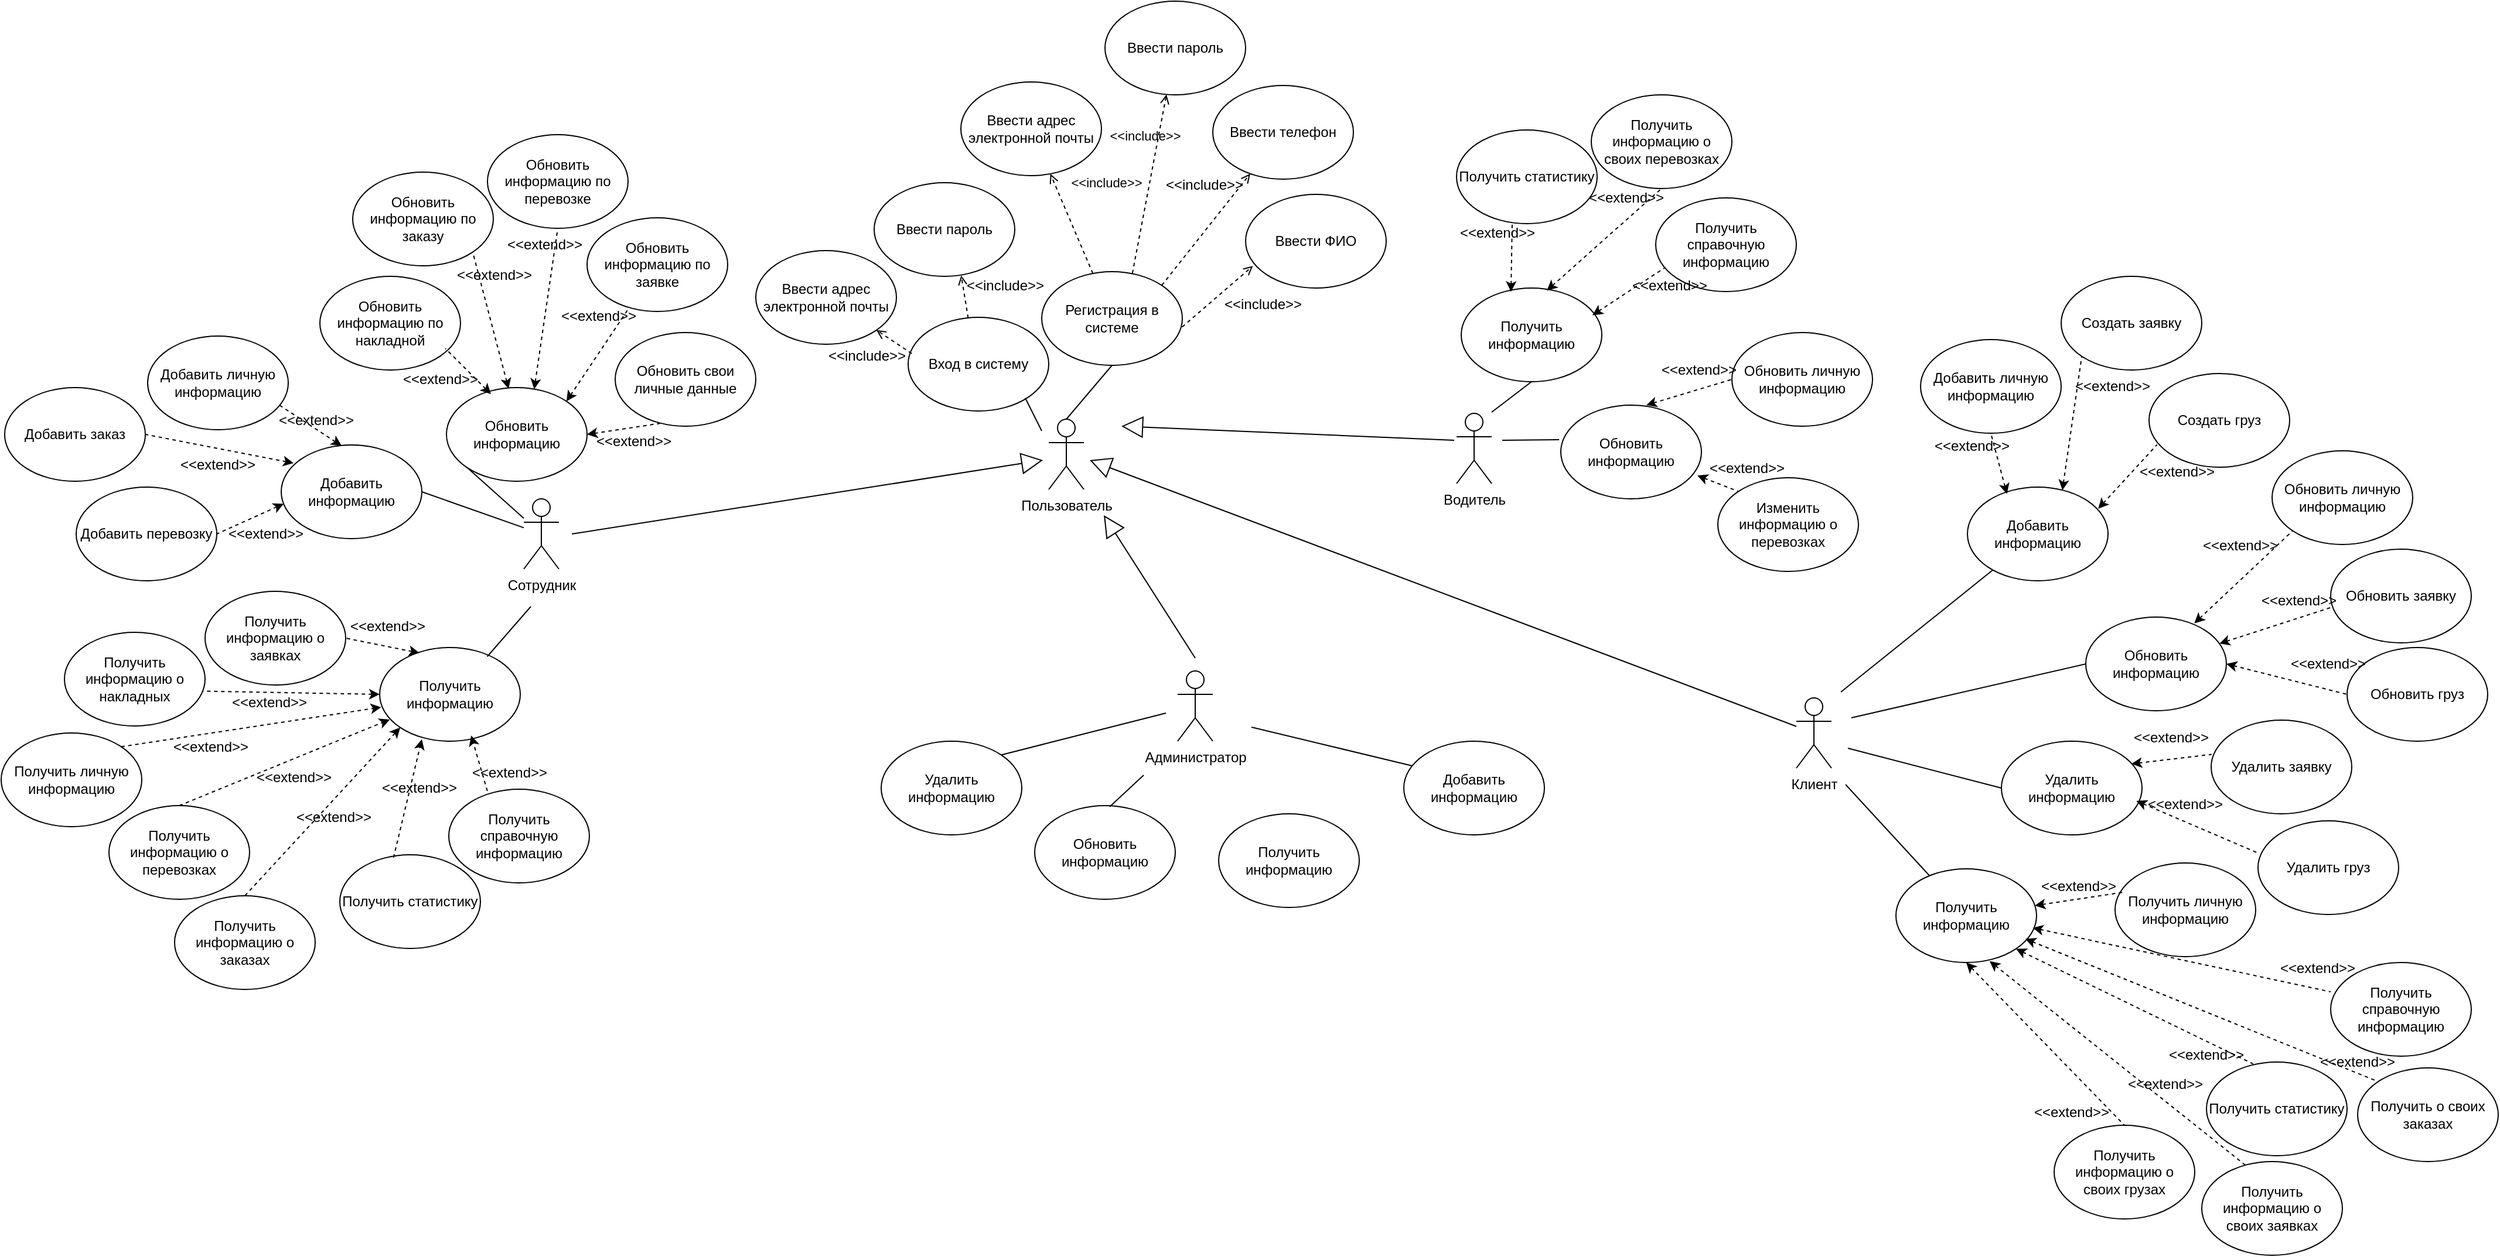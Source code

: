 <mxfile version="27.0.5">
  <diagram name="Страница — 1" id="2VasHox1lgphQIR1O_UY">
    <mxGraphModel dx="2562" dy="1240" grid="0" gridSize="10" guides="1" tooltips="1" connect="1" arrows="1" fold="1" page="1" pageScale="1" pageWidth="3300" pageHeight="4681" math="0" shadow="0">
      <root>
        <mxCell id="0" />
        <mxCell id="1" parent="0" />
        <mxCell id="fnvzzZn7yNRyyIZnE1CO-1" style="rounded=0;orthogonalLoop=1;jettySize=auto;html=1;entryX=0;entryY=1;entryDx=0;entryDy=0;endArrow=none;startFill=0;" parent="1" source="fnvzzZn7yNRyyIZnE1CO-2" target="fnvzzZn7yNRyyIZnE1CO-69" edge="1">
          <mxGeometry relative="1" as="geometry" />
        </mxCell>
        <mxCell id="fnvzzZn7yNRyyIZnE1CO-2" value="Сотрудник" style="shape=umlActor;verticalLabelPosition=bottom;verticalAlign=top;html=1;outlineConnect=0;" parent="1" vertex="1">
          <mxGeometry x="627" y="773" width="30" height="60" as="geometry" />
        </mxCell>
        <mxCell id="fnvzzZn7yNRyyIZnE1CO-3" style="rounded=0;orthogonalLoop=1;jettySize=auto;html=1;endArrow=none;startFill=0;entryX=0;entryY=0.5;entryDx=0;entryDy=0;" parent="1" target="fnvzzZn7yNRyyIZnE1CO-12" edge="1">
          <mxGeometry relative="1" as="geometry">
            <mxPoint x="1875" y="848" as="targetPoint" />
            <mxPoint x="1760" y="960" as="sourcePoint" />
          </mxGeometry>
        </mxCell>
        <mxCell id="fnvzzZn7yNRyyIZnE1CO-4" style="rounded=0;orthogonalLoop=1;jettySize=auto;html=1;endArrow=none;startFill=0;" parent="1" target="fnvzzZn7yNRyyIZnE1CO-15" edge="1">
          <mxGeometry relative="1" as="geometry">
            <mxPoint x="1755" y="1017" as="sourcePoint" />
          </mxGeometry>
        </mxCell>
        <mxCell id="fnvzzZn7yNRyyIZnE1CO-5" style="rounded=0;orthogonalLoop=1;jettySize=auto;html=1;endArrow=none;startFill=0;" parent="1" target="fnvzzZn7yNRyyIZnE1CO-14" edge="1">
          <mxGeometry relative="1" as="geometry">
            <mxPoint x="1751" y="938" as="sourcePoint" />
          </mxGeometry>
        </mxCell>
        <mxCell id="fnvzzZn7yNRyyIZnE1CO-6" style="rounded=0;orthogonalLoop=1;jettySize=auto;html=1;endArrow=none;startFill=0;entryX=0;entryY=0.5;entryDx=0;entryDy=0;" parent="1" target="KfLbYunjPPYKV1MRl50z-34" edge="1">
          <mxGeometry relative="1" as="geometry">
            <mxPoint x="1757" y="986.04" as="sourcePoint" />
            <mxPoint x="1872" y="1009" as="targetPoint" />
          </mxGeometry>
        </mxCell>
        <mxCell id="fnvzzZn7yNRyyIZnE1CO-7" value="Клиент" style="shape=umlActor;verticalLabelPosition=bottom;verticalAlign=top;html=1;outlineConnect=0;allowArrows=1;" parent="1" vertex="1">
          <mxGeometry x="1713" y="943" width="30" height="60" as="geometry" />
        </mxCell>
        <mxCell id="fnvzzZn7yNRyyIZnE1CO-8" style="rounded=0;orthogonalLoop=1;jettySize=auto;html=1;exitX=0.5;exitY=0;exitDx=0;exitDy=0;exitPerimeter=0;entryX=0.5;entryY=1;entryDx=0;entryDy=0;endArrow=none;startFill=0;" parent="1" source="fnvzzZn7yNRyyIZnE1CO-9" target="fnvzzZn7yNRyyIZnE1CO-24" edge="1">
          <mxGeometry relative="1" as="geometry" />
        </mxCell>
        <mxCell id="fnvzzZn7yNRyyIZnE1CO-9" value="Пользователь" style="shape=umlActor;verticalLabelPosition=bottom;verticalAlign=top;html=1;outlineConnect=0;" parent="1" vertex="1">
          <mxGeometry x="1075" y="705" width="30" height="60" as="geometry" />
        </mxCell>
        <mxCell id="fnvzzZn7yNRyyIZnE1CO-10" value="" style="endArrow=block;endSize=16;endFill=0;html=1;rounded=0;" parent="1" edge="1">
          <mxGeometry width="160" relative="1" as="geometry">
            <mxPoint x="668" y="803" as="sourcePoint" />
            <mxPoint x="1070" y="740" as="targetPoint" />
          </mxGeometry>
        </mxCell>
        <mxCell id="fnvzzZn7yNRyyIZnE1CO-11" value="" style="endArrow=block;endSize=16;endFill=0;html=1;rounded=0;" parent="1" source="fnvzzZn7yNRyyIZnE1CO-7" edge="1">
          <mxGeometry width="160" relative="1" as="geometry">
            <mxPoint x="1180" y="840" as="sourcePoint" />
            <mxPoint x="1110" y="740" as="targetPoint" />
          </mxGeometry>
        </mxCell>
        <mxCell id="fnvzzZn7yNRyyIZnE1CO-12" value="Обновить информацию" style="ellipse;whiteSpace=wrap;html=1;" parent="1" vertex="1">
          <mxGeometry x="1960" y="874" width="120" height="80" as="geometry" />
        </mxCell>
        <mxCell id="fnvzzZn7yNRyyIZnE1CO-14" value="Добавить информацию" style="ellipse;whiteSpace=wrap;html=1;" parent="1" vertex="1">
          <mxGeometry x="1859" y="763" width="120" height="80" as="geometry" />
        </mxCell>
        <mxCell id="fnvzzZn7yNRyyIZnE1CO-15" value="Получить информацию" style="ellipse;whiteSpace=wrap;html=1;" parent="1" vertex="1">
          <mxGeometry x="1798" y="1089" width="120" height="80" as="geometry" />
        </mxCell>
        <mxCell id="fnvzzZn7yNRyyIZnE1CO-24" value="Регистрация в системе" style="ellipse;whiteSpace=wrap;html=1;" parent="1" vertex="1">
          <mxGeometry x="1069" y="579" width="120" height="80" as="geometry" />
        </mxCell>
        <mxCell id="fnvzzZn7yNRyyIZnE1CO-25" value="Ввести пароль" style="ellipse;whiteSpace=wrap;html=1;" parent="1" vertex="1">
          <mxGeometry x="1123" y="348" width="120" height="80" as="geometry" />
        </mxCell>
        <mxCell id="fnvzzZn7yNRyyIZnE1CO-26" value="Ввести адрес электронной почты" style="ellipse;whiteSpace=wrap;html=1;" parent="1" vertex="1">
          <mxGeometry x="1000" y="417" width="120" height="80" as="geometry" />
        </mxCell>
        <mxCell id="fnvzzZn7yNRyyIZnE1CO-27" value="&amp;lt;&amp;lt;include&amp;gt;&amp;gt;" style="html=1;verticalAlign=bottom;labelBackgroundColor=none;endArrow=open;endFill=0;dashed=1;rounded=0;exitX=0.645;exitY=0.017;exitDx=0;exitDy=0;exitPerimeter=0;" parent="1" source="fnvzzZn7yNRyyIZnE1CO-24" target="fnvzzZn7yNRyyIZnE1CO-25" edge="1">
          <mxGeometry x="0.398" y="10" width="160" relative="1" as="geometry">
            <mxPoint x="880" y="545" as="sourcePoint" />
            <mxPoint x="1040" y="545" as="targetPoint" />
            <mxPoint as="offset" />
          </mxGeometry>
        </mxCell>
        <mxCell id="fnvzzZn7yNRyyIZnE1CO-28" value="&amp;lt;&amp;lt;include&amp;gt;&amp;gt;" style="html=1;verticalAlign=bottom;labelBackgroundColor=none;endArrow=open;endFill=0;dashed=1;rounded=0;" parent="1" source="fnvzzZn7yNRyyIZnE1CO-24" target="fnvzzZn7yNRyyIZnE1CO-26" edge="1">
          <mxGeometry x="0.284" y="-38" width="160" relative="1" as="geometry">
            <mxPoint x="971" y="375" as="sourcePoint" />
            <mxPoint x="1060" y="425" as="targetPoint" />
            <mxPoint y="1" as="offset" />
          </mxGeometry>
        </mxCell>
        <mxCell id="fnvzzZn7yNRyyIZnE1CO-41" value="Добавить информацию" style="ellipse;whiteSpace=wrap;html=1;" parent="1" vertex="1">
          <mxGeometry x="420" y="727" width="120" height="80" as="geometry" />
        </mxCell>
        <mxCell id="fnvzzZn7yNRyyIZnE1CO-42" value="Получить информацию" style="ellipse;whiteSpace=wrap;html=1;" parent="1" vertex="1">
          <mxGeometry x="504" y="900" width="120" height="80" as="geometry" />
        </mxCell>
        <mxCell id="fnvzzZn7yNRyyIZnE1CO-49" style="rounded=0;orthogonalLoop=1;jettySize=auto;html=1;entryX=0.765;entryY=0.097;entryDx=0;entryDy=0;entryPerimeter=0;endArrow=none;startFill=0;" parent="1" target="fnvzzZn7yNRyyIZnE1CO-42" edge="1">
          <mxGeometry relative="1" as="geometry">
            <mxPoint x="633" y="865" as="sourcePoint" />
          </mxGeometry>
        </mxCell>
        <mxCell id="fnvzzZn7yNRyyIZnE1CO-68" style="rounded=0;orthogonalLoop=1;jettySize=auto;html=1;endArrow=none;startFill=0;entryX=1;entryY=0.5;entryDx=0;entryDy=0;" parent="1" source="fnvzzZn7yNRyyIZnE1CO-2" target="fnvzzZn7yNRyyIZnE1CO-41" edge="1">
          <mxGeometry relative="1" as="geometry">
            <mxPoint x="531" y="776" as="targetPoint" />
          </mxGeometry>
        </mxCell>
        <mxCell id="fnvzzZn7yNRyyIZnE1CO-69" value="Обновить информацию" style="ellipse;whiteSpace=wrap;html=1;" parent="1" vertex="1">
          <mxGeometry x="561" y="678" width="120" height="80" as="geometry" />
        </mxCell>
        <mxCell id="Y0_mQn6ZPeqY75y_IQ0Q-1" value="Ввести телефон" style="ellipse;whiteSpace=wrap;html=1;" parent="1" vertex="1">
          <mxGeometry x="1215" y="420" width="120" height="80" as="geometry" />
        </mxCell>
        <mxCell id="Y0_mQn6ZPeqY75y_IQ0Q-2" value="Ввести ФИО" style="ellipse;whiteSpace=wrap;html=1;" parent="1" vertex="1">
          <mxGeometry x="1243" y="513" width="120" height="80" as="geometry" />
        </mxCell>
        <mxCell id="Y0_mQn6ZPeqY75y_IQ0Q-3" value="" style="html=1;verticalAlign=bottom;labelBackgroundColor=none;endArrow=open;endFill=0;dashed=1;rounded=0;exitX=1;exitY=0;exitDx=0;exitDy=0;" parent="1" source="fnvzzZn7yNRyyIZnE1CO-24" target="Y0_mQn6ZPeqY75y_IQ0Q-1" edge="1">
          <mxGeometry x="0.352" y="18" width="160" relative="1" as="geometry">
            <mxPoint x="1137" y="561" as="sourcePoint" />
            <mxPoint x="1184" y="496" as="targetPoint" />
            <mxPoint x="1" as="offset" />
          </mxGeometry>
        </mxCell>
        <mxCell id="Y0_mQn6ZPeqY75y_IQ0Q-6" value="&amp;lt;&amp;lt;include&amp;gt;&amp;gt;" style="text;html=1;align=center;verticalAlign=middle;whiteSpace=wrap;rounded=0;" parent="1" vertex="1">
          <mxGeometry x="1233" y="599" width="50" height="16" as="geometry" />
        </mxCell>
        <mxCell id="Y0_mQn6ZPeqY75y_IQ0Q-7" value="" style="html=1;verticalAlign=bottom;labelBackgroundColor=none;endArrow=open;endFill=0;dashed=1;rounded=0;exitX=0.999;exitY=0.59;exitDx=0;exitDy=0;entryX=0.052;entryY=0.764;entryDx=0;entryDy=0;exitPerimeter=0;entryPerimeter=0;" parent="1" source="fnvzzZn7yNRyyIZnE1CO-24" target="Y0_mQn6ZPeqY75y_IQ0Q-2" edge="1">
          <mxGeometry x="0.352" y="18" width="160" relative="1" as="geometry">
            <mxPoint x="1170" y="599" as="sourcePoint" />
            <mxPoint x="1271" y="560" as="targetPoint" />
            <mxPoint x="1" as="offset" />
          </mxGeometry>
        </mxCell>
        <mxCell id="Y0_mQn6ZPeqY75y_IQ0Q-8" value="&amp;lt;&amp;lt;include&amp;gt;&amp;gt;" style="text;html=1;align=center;verticalAlign=middle;whiteSpace=wrap;rounded=0;" parent="1" vertex="1">
          <mxGeometry x="1183" y="497" width="50" height="16" as="geometry" />
        </mxCell>
        <mxCell id="Y0_mQn6ZPeqY75y_IQ0Q-9" value="Вход в систему" style="ellipse;whiteSpace=wrap;html=1;" parent="1" vertex="1">
          <mxGeometry x="955" y="618" width="120" height="80" as="geometry" />
        </mxCell>
        <mxCell id="Y0_mQn6ZPeqY75y_IQ0Q-11" value="Ввести адрес электронной почты" style="ellipse;whiteSpace=wrap;html=1;" parent="1" vertex="1">
          <mxGeometry x="825" y="561" width="120" height="80" as="geometry" />
        </mxCell>
        <mxCell id="Y0_mQn6ZPeqY75y_IQ0Q-12" value="Ввести пароль" style="ellipse;whiteSpace=wrap;html=1;" parent="1" vertex="1">
          <mxGeometry x="926" y="503" width="120" height="80" as="geometry" />
        </mxCell>
        <mxCell id="Y0_mQn6ZPeqY75y_IQ0Q-15" value="" style="html=1;verticalAlign=bottom;labelBackgroundColor=none;endArrow=open;endFill=0;dashed=1;rounded=0;exitX=0.427;exitY=0.007;exitDx=0;exitDy=0;entryX=0.619;entryY=0.991;entryDx=0;entryDy=0;exitPerimeter=0;entryPerimeter=0;" parent="1" target="Y0_mQn6ZPeqY75y_IQ0Q-12" edge="1" source="Y0_mQn6ZPeqY75y_IQ0Q-9">
          <mxGeometry x="0.352" y="18" width="160" relative="1" as="geometry">
            <mxPoint x="1134" y="891" as="sourcePoint" />
            <mxPoint x="1005" y="594" as="targetPoint" />
            <mxPoint x="1" as="offset" />
          </mxGeometry>
        </mxCell>
        <mxCell id="Y0_mQn6ZPeqY75y_IQ0Q-16" value="" style="html=1;verticalAlign=bottom;labelBackgroundColor=none;endArrow=open;endFill=0;dashed=1;rounded=0;exitX=0.026;exitY=0.387;exitDx=0;exitDy=0;exitPerimeter=0;" parent="1" target="Y0_mQn6ZPeqY75y_IQ0Q-11" edge="1" source="Y0_mQn6ZPeqY75y_IQ0Q-9">
          <mxGeometry x="0.352" y="18" width="160" relative="1" as="geometry">
            <mxPoint x="1045" y="891" as="sourcePoint" />
            <mxPoint x="1092" y="930" as="targetPoint" />
            <mxPoint x="1" as="offset" />
          </mxGeometry>
        </mxCell>
        <mxCell id="Y0_mQn6ZPeqY75y_IQ0Q-17" value="&amp;lt;&amp;lt;include&amp;gt;&amp;gt;" style="text;html=1;align=center;verticalAlign=middle;whiteSpace=wrap;rounded=0;" parent="1" vertex="1">
          <mxGeometry x="895" y="643" width="50" height="16" as="geometry" />
        </mxCell>
        <mxCell id="KfLbYunjPPYKV1MRl50z-4" value="Водитель" style="shape=umlActor;verticalLabelPosition=bottom;verticalAlign=top;html=1;outlineConnect=0;allowArrows=1;" vertex="1" parent="1">
          <mxGeometry x="1423" y="700" width="30" height="60" as="geometry" />
        </mxCell>
        <mxCell id="KfLbYunjPPYKV1MRl50z-5" value="" style="endArrow=block;endSize=16;endFill=0;html=1;rounded=0;" edge="1" parent="1">
          <mxGeometry width="160" relative="1" as="geometry">
            <mxPoint x="1421" y="723" as="sourcePoint" />
            <mxPoint x="1137" y="711" as="targetPoint" />
          </mxGeometry>
        </mxCell>
        <mxCell id="KfLbYunjPPYKV1MRl50z-8" value="Администратор" style="shape=umlActor;verticalLabelPosition=bottom;verticalAlign=top;html=1;outlineConnect=0;" vertex="1" parent="1">
          <mxGeometry x="1185" y="920" width="30" height="60" as="geometry" />
        </mxCell>
        <mxCell id="KfLbYunjPPYKV1MRl50z-12" value="" style="endArrow=none;html=1;rounded=0;startFill=0;" edge="1" parent="1">
          <mxGeometry width="50" height="50" relative="1" as="geometry">
            <mxPoint x="1055" y="687" as="sourcePoint" />
            <mxPoint x="1069" y="715" as="targetPoint" />
          </mxGeometry>
        </mxCell>
        <mxCell id="KfLbYunjPPYKV1MRl50z-19" value="Обновить информацию" style="ellipse;whiteSpace=wrap;html=1;" vertex="1" parent="1">
          <mxGeometry x="1063" y="1035" width="120" height="80" as="geometry" />
        </mxCell>
        <mxCell id="KfLbYunjPPYKV1MRl50z-20" value="Добавить информацию" style="ellipse;whiteSpace=wrap;html=1;" vertex="1" parent="1">
          <mxGeometry x="1378" y="980" width="120" height="80" as="geometry" />
        </mxCell>
        <mxCell id="KfLbYunjPPYKV1MRl50z-21" value="Удалить информацию" style="ellipse;whiteSpace=wrap;html=1;" vertex="1" parent="1">
          <mxGeometry x="932" y="980" width="120" height="80" as="geometry" />
        </mxCell>
        <mxCell id="KfLbYunjPPYKV1MRl50z-22" value="Получить информацию" style="ellipse;whiteSpace=wrap;html=1;" vertex="1" parent="1">
          <mxGeometry x="1220" y="1042" width="120" height="80" as="geometry" />
        </mxCell>
        <mxCell id="KfLbYunjPPYKV1MRl50z-23" value="Получить информацию" style="ellipse;whiteSpace=wrap;html=1;" vertex="1" parent="1">
          <mxGeometry x="1427" y="593" width="120" height="80" as="geometry" />
        </mxCell>
        <mxCell id="KfLbYunjPPYKV1MRl50z-24" value="Обновить информацию" style="ellipse;whiteSpace=wrap;html=1;" vertex="1" parent="1">
          <mxGeometry x="1512" y="693" width="120" height="80" as="geometry" />
        </mxCell>
        <mxCell id="KfLbYunjPPYKV1MRl50z-28" value="&amp;lt;&amp;lt;include&amp;gt;&amp;gt;" style="text;html=1;align=center;verticalAlign=middle;whiteSpace=wrap;rounded=0;" vertex="1" parent="1">
          <mxGeometry x="1013" y="583" width="50" height="16" as="geometry" />
        </mxCell>
        <mxCell id="KfLbYunjPPYKV1MRl50z-29" value="" style="endArrow=none;html=1;rounded=0;exitX=1;exitY=0;exitDx=0;exitDy=0;startFill=0;" edge="1" parent="1" source="KfLbYunjPPYKV1MRl50z-21">
          <mxGeometry width="50" height="50" relative="1" as="geometry">
            <mxPoint x="1035" y="965" as="sourcePoint" />
            <mxPoint x="1175" y="956" as="targetPoint" />
          </mxGeometry>
        </mxCell>
        <mxCell id="KfLbYunjPPYKV1MRl50z-30" value="" style="endArrow=none;html=1;rounded=0;startFill=0;" edge="1" parent="1">
          <mxGeometry width="50" height="50" relative="1" as="geometry">
            <mxPoint x="1385" y="1001" as="sourcePoint" />
            <mxPoint x="1248" y="968" as="targetPoint" />
          </mxGeometry>
        </mxCell>
        <mxCell id="KfLbYunjPPYKV1MRl50z-31" value="" style="endArrow=none;html=1;rounded=0;startFill=0;" edge="1" parent="1">
          <mxGeometry width="50" height="50" relative="1" as="geometry">
            <mxPoint x="1127" y="1036" as="sourcePoint" />
            <mxPoint x="1156" y="1009" as="targetPoint" />
          </mxGeometry>
        </mxCell>
        <mxCell id="KfLbYunjPPYKV1MRl50z-32" value="Обновить свои личные данные" style="ellipse;whiteSpace=wrap;html=1;" vertex="1" parent="1">
          <mxGeometry x="705" y="631" width="120" height="80" as="geometry" />
        </mxCell>
        <mxCell id="KfLbYunjPPYKV1MRl50z-33" value="" style="endArrow=none;html=1;rounded=0;entryX=0.318;entryY=0.97;entryDx=0;entryDy=0;entryPerimeter=0;exitX=1;exitY=0.5;exitDx=0;exitDy=0;dashed=1;startArrow=classic;startFill=1;" edge="1" parent="1" source="fnvzzZn7yNRyyIZnE1CO-69" target="KfLbYunjPPYKV1MRl50z-32">
          <mxGeometry width="50" height="50" relative="1" as="geometry">
            <mxPoint x="622" y="685" as="sourcePoint" />
            <mxPoint x="672" y="635" as="targetPoint" />
          </mxGeometry>
        </mxCell>
        <mxCell id="KfLbYunjPPYKV1MRl50z-34" value="Удалить информацию" style="ellipse;whiteSpace=wrap;html=1;" vertex="1" parent="1">
          <mxGeometry x="1888" y="980" width="120" height="80" as="geometry" />
        </mxCell>
        <mxCell id="KfLbYunjPPYKV1MRl50z-35" value="Обновить личную информацию" style="ellipse;whiteSpace=wrap;html=1;" vertex="1" parent="1">
          <mxGeometry x="2119" y="732" width="120" height="80" as="geometry" />
        </mxCell>
        <mxCell id="KfLbYunjPPYKV1MRl50z-37" value="" style="endArrow=block;endSize=16;endFill=0;html=1;rounded=0;" edge="1" parent="1">
          <mxGeometry width="160" relative="1" as="geometry">
            <mxPoint x="1200" y="909" as="sourcePoint" />
            <mxPoint x="1122" y="787" as="targetPoint" />
          </mxGeometry>
        </mxCell>
        <mxCell id="KfLbYunjPPYKV1MRl50z-38" value="" style="endArrow=none;html=1;rounded=0;entryX=0.5;entryY=1;entryDx=0;entryDy=0;exitX=0.281;exitY=0.073;exitDx=0;exitDy=0;exitPerimeter=0;dashed=1;startArrow=classic;startFill=1;" edge="1" parent="1" source="fnvzzZn7yNRyyIZnE1CO-14" target="KfLbYunjPPYKV1MRl50z-39">
          <mxGeometry width="50" height="50" relative="1" as="geometry">
            <mxPoint x="1909" y="788.5" as="sourcePoint" />
            <mxPoint x="1880" y="769" as="targetPoint" />
          </mxGeometry>
        </mxCell>
        <mxCell id="KfLbYunjPPYKV1MRl50z-39" value="Добавить личную информацию" style="ellipse;whiteSpace=wrap;html=1;" vertex="1" parent="1">
          <mxGeometry x="1819" y="637" width="120" height="80" as="geometry" />
        </mxCell>
        <mxCell id="KfLbYunjPPYKV1MRl50z-40" value="Создать заявку" style="ellipse;whiteSpace=wrap;html=1;" vertex="1" parent="1">
          <mxGeometry x="1939" y="583" width="120" height="80" as="geometry" />
        </mxCell>
        <mxCell id="KfLbYunjPPYKV1MRl50z-41" value="Создать груз" style="ellipse;whiteSpace=wrap;html=1;" vertex="1" parent="1">
          <mxGeometry x="2014" y="666" width="120" height="80" as="geometry" />
        </mxCell>
        <mxCell id="KfLbYunjPPYKV1MRl50z-42" value="" style="endArrow=none;html=1;rounded=0;entryX=0.057;entryY=0.759;entryDx=0;entryDy=0;entryPerimeter=0;exitX=0.93;exitY=0.231;exitDx=0;exitDy=0;exitPerimeter=0;dashed=1;startArrow=classic;startFill=1;" edge="1" parent="1" source="fnvzzZn7yNRyyIZnE1CO-14" target="KfLbYunjPPYKV1MRl50z-41">
          <mxGeometry width="50" height="50" relative="1" as="geometry">
            <mxPoint x="1968" y="768" as="sourcePoint" />
            <mxPoint x="2018" y="718" as="targetPoint" />
          </mxGeometry>
        </mxCell>
        <mxCell id="KfLbYunjPPYKV1MRl50z-43" value="" style="endArrow=none;html=1;rounded=0;exitX=0.675;exitY=0.034;exitDx=0;exitDy=0;exitPerimeter=0;entryX=0;entryY=1;entryDx=0;entryDy=0;dashed=1;startArrow=classic;startFill=1;" edge="1" parent="1" source="fnvzzZn7yNRyyIZnE1CO-14" target="KfLbYunjPPYKV1MRl50z-40">
          <mxGeometry width="50" height="50" relative="1" as="geometry">
            <mxPoint x="1927" y="759" as="sourcePoint" />
            <mxPoint x="2062" y="704" as="targetPoint" />
          </mxGeometry>
        </mxCell>
        <mxCell id="KfLbYunjPPYKV1MRl50z-44" value="Удалить заявку" style="ellipse;whiteSpace=wrap;html=1;" vertex="1" parent="1">
          <mxGeometry x="2067" y="962" width="120" height="80" as="geometry" />
        </mxCell>
        <mxCell id="KfLbYunjPPYKV1MRl50z-45" value="Обновить груз" style="ellipse;whiteSpace=wrap;html=1;" vertex="1" parent="1">
          <mxGeometry x="2183" y="900" width="120" height="80" as="geometry" />
        </mxCell>
        <mxCell id="KfLbYunjPPYKV1MRl50z-46" value="Обновить заявку" style="ellipse;whiteSpace=wrap;html=1;" vertex="1" parent="1">
          <mxGeometry x="2169" y="816" width="120" height="80" as="geometry" />
        </mxCell>
        <mxCell id="KfLbYunjPPYKV1MRl50z-48" value="" style="endArrow=none;html=1;rounded=0;entryX=0;entryY=1;entryDx=0;entryDy=0;exitX=0.772;exitY=0.067;exitDx=0;exitDy=0;exitPerimeter=0;dashed=1;startArrow=classic;startFill=1;" edge="1" parent="1" source="fnvzzZn7yNRyyIZnE1CO-12" target="KfLbYunjPPYKV1MRl50z-35">
          <mxGeometry width="50" height="50" relative="1" as="geometry">
            <mxPoint x="2063" y="879" as="sourcePoint" />
            <mxPoint x="2113" y="829" as="targetPoint" />
          </mxGeometry>
        </mxCell>
        <mxCell id="KfLbYunjPPYKV1MRl50z-49" value="" style="endArrow=none;html=1;rounded=0;entryX=0.018;entryY=0.615;entryDx=0;entryDy=0;entryPerimeter=0;dashed=1;startArrow=classic;startFill=1;" edge="1" parent="1" source="fnvzzZn7yNRyyIZnE1CO-12" target="KfLbYunjPPYKV1MRl50z-46">
          <mxGeometry width="50" height="50" relative="1" as="geometry">
            <mxPoint x="2061" y="957" as="sourcePoint" />
            <mxPoint x="2111" y="907" as="targetPoint" />
          </mxGeometry>
        </mxCell>
        <mxCell id="KfLbYunjPPYKV1MRl50z-50" value="" style="endArrow=none;html=1;rounded=0;entryX=0;entryY=0.5;entryDx=0;entryDy=0;exitX=1;exitY=0.5;exitDx=0;exitDy=0;dashed=1;startArrow=classic;startFill=1;" edge="1" parent="1" source="fnvzzZn7yNRyyIZnE1CO-12" target="KfLbYunjPPYKV1MRl50z-45">
          <mxGeometry width="50" height="50" relative="1" as="geometry">
            <mxPoint x="2093" y="971" as="sourcePoint" />
            <mxPoint x="2143" y="921" as="targetPoint" />
          </mxGeometry>
        </mxCell>
        <mxCell id="KfLbYunjPPYKV1MRl50z-52" value="Удалить груз" style="ellipse;whiteSpace=wrap;html=1;" vertex="1" parent="1">
          <mxGeometry x="2107" y="1048" width="120" height="80" as="geometry" />
        </mxCell>
        <mxCell id="KfLbYunjPPYKV1MRl50z-53" value="" style="endArrow=none;html=1;rounded=0;entryX=0.003;entryY=0.366;entryDx=0;entryDy=0;entryPerimeter=0;exitX=0.925;exitY=0.242;exitDx=0;exitDy=0;exitPerimeter=0;dashed=1;startArrow=classic;startFill=1;" edge="1" parent="1" source="KfLbYunjPPYKV1MRl50z-34" target="KfLbYunjPPYKV1MRl50z-44">
          <mxGeometry width="50" height="50" relative="1" as="geometry">
            <mxPoint x="1987" y="1020" as="sourcePoint" />
            <mxPoint x="2037" y="970" as="targetPoint" />
          </mxGeometry>
        </mxCell>
        <mxCell id="KfLbYunjPPYKV1MRl50z-54" value="" style="endArrow=none;html=1;rounded=0;entryX=0.011;entryY=0.351;entryDx=0;entryDy=0;entryPerimeter=0;exitX=0.96;exitY=0.637;exitDx=0;exitDy=0;exitPerimeter=0;dashed=1;startArrow=classic;startFill=1;" edge="1" parent="1" source="KfLbYunjPPYKV1MRl50z-34" target="KfLbYunjPPYKV1MRl50z-52">
          <mxGeometry width="50" height="50" relative="1" as="geometry">
            <mxPoint x="2026" y="1080" as="sourcePoint" />
            <mxPoint x="2076" y="1030" as="targetPoint" />
          </mxGeometry>
        </mxCell>
        <mxCell id="KfLbYunjPPYKV1MRl50z-56" value="Получить справочную информацию" style="ellipse;whiteSpace=wrap;html=1;" vertex="1" parent="1">
          <mxGeometry x="2169" y="1169" width="120" height="80" as="geometry" />
        </mxCell>
        <mxCell id="KfLbYunjPPYKV1MRl50z-57" value="Получить статистику" style="ellipse;whiteSpace=wrap;html=1;" vertex="1" parent="1">
          <mxGeometry x="2063" y="1254" width="120" height="80" as="geometry" />
        </mxCell>
        <mxCell id="KfLbYunjPPYKV1MRl50z-58" value="Получить информацию о своих грузах" style="ellipse;whiteSpace=wrap;html=1;" vertex="1" parent="1">
          <mxGeometry x="1933" y="1308" width="120" height="80" as="geometry" />
        </mxCell>
        <mxCell id="KfLbYunjPPYKV1MRl50z-59" value="Получить о своих заказах" style="ellipse;whiteSpace=wrap;html=1;" vertex="1" parent="1">
          <mxGeometry x="2192" y="1259" width="120" height="80" as="geometry" />
        </mxCell>
        <mxCell id="KfLbYunjPPYKV1MRl50z-60" value="Получить информацию о своих заявках" style="ellipse;whiteSpace=wrap;html=1;" vertex="1" parent="1">
          <mxGeometry x="2059" y="1339" width="120" height="80" as="geometry" />
        </mxCell>
        <mxCell id="KfLbYunjPPYKV1MRl50z-61" value="Получить личную информацию" style="ellipse;whiteSpace=wrap;html=1;" vertex="1" parent="1">
          <mxGeometry x="1985" y="1084" width="120" height="80" as="geometry" />
        </mxCell>
        <mxCell id="KfLbYunjPPYKV1MRl50z-62" value="" style="endArrow=none;html=1;rounded=0;entryX=0.075;entryY=0.309;entryDx=0;entryDy=0;entryPerimeter=0;dashed=1;startArrow=classic;startFill=1;" edge="1" parent="1" source="fnvzzZn7yNRyyIZnE1CO-15" target="KfLbYunjPPYKV1MRl50z-61">
          <mxGeometry width="50" height="50" relative="1" as="geometry">
            <mxPoint x="1929" y="1107" as="sourcePoint" />
            <mxPoint x="1979" y="1057" as="targetPoint" />
          </mxGeometry>
        </mxCell>
        <mxCell id="KfLbYunjPPYKV1MRl50z-63" value="" style="endArrow=none;html=1;rounded=0;exitX=0.973;exitY=0.63;exitDx=0;exitDy=0;exitPerimeter=0;entryX=0;entryY=0.313;entryDx=0;entryDy=0;entryPerimeter=0;dashed=1;startArrow=classic;startFill=1;" edge="1" parent="1" source="fnvzzZn7yNRyyIZnE1CO-15" target="KfLbYunjPPYKV1MRl50z-56">
          <mxGeometry width="50" height="50" relative="1" as="geometry">
            <mxPoint x="2000" y="1102" as="sourcePoint" />
            <mxPoint x="2050" y="1052" as="targetPoint" />
          </mxGeometry>
        </mxCell>
        <mxCell id="KfLbYunjPPYKV1MRl50z-64" value="" style="endArrow=none;html=1;rounded=0;entryX=0;entryY=0;entryDx=0;entryDy=0;exitX=0.921;exitY=0.748;exitDx=0;exitDy=0;exitPerimeter=0;dashed=1;startArrow=classic;startFill=1;" edge="1" parent="1" source="fnvzzZn7yNRyyIZnE1CO-15" target="KfLbYunjPPYKV1MRl50z-59">
          <mxGeometry width="50" height="50" relative="1" as="geometry">
            <mxPoint x="1888" y="1165" as="sourcePoint" />
            <mxPoint x="1938" y="1115" as="targetPoint" />
          </mxGeometry>
        </mxCell>
        <mxCell id="KfLbYunjPPYKV1MRl50z-65" value="" style="endArrow=none;html=1;rounded=0;exitX=1;exitY=1;exitDx=0;exitDy=0;entryX=0.332;entryY=0.02;entryDx=0;entryDy=0;entryPerimeter=0;dashed=1;startArrow=classic;startFill=1;" edge="1" parent="1" source="fnvzzZn7yNRyyIZnE1CO-15" target="KfLbYunjPPYKV1MRl50z-57">
          <mxGeometry width="50" height="50" relative="1" as="geometry">
            <mxPoint x="2000" y="1313" as="sourcePoint" />
            <mxPoint x="2026" y="1249" as="targetPoint" />
          </mxGeometry>
        </mxCell>
        <mxCell id="KfLbYunjPPYKV1MRl50z-66" value="" style="endArrow=none;html=1;rounded=0;exitX=0.666;exitY=0.985;exitDx=0;exitDy=0;exitPerimeter=0;entryX=0.319;entryY=0.049;entryDx=0;entryDy=0;entryPerimeter=0;dashed=1;startArrow=classic;startFill=1;" edge="1" parent="1" source="fnvzzZn7yNRyyIZnE1CO-15" target="KfLbYunjPPYKV1MRl50z-60">
          <mxGeometry width="50" height="50" relative="1" as="geometry">
            <mxPoint x="2000" y="1313" as="sourcePoint" />
            <mxPoint x="2050" y="1263" as="targetPoint" />
          </mxGeometry>
        </mxCell>
        <mxCell id="KfLbYunjPPYKV1MRl50z-67" value="" style="endArrow=none;html=1;rounded=0;exitX=0.5;exitY=1;exitDx=0;exitDy=0;entryX=0.5;entryY=0;entryDx=0;entryDy=0;dashed=1;startArrow=classic;startFill=1;" edge="1" parent="1" source="fnvzzZn7yNRyyIZnE1CO-15" target="KfLbYunjPPYKV1MRl50z-58">
          <mxGeometry width="50" height="50" relative="1" as="geometry">
            <mxPoint x="1833" y="1243" as="sourcePoint" />
            <mxPoint x="1883" y="1193" as="targetPoint" />
          </mxGeometry>
        </mxCell>
        <mxCell id="KfLbYunjPPYKV1MRl50z-68" value="Получить статистику" style="ellipse;whiteSpace=wrap;html=1;" vertex="1" parent="1">
          <mxGeometry x="1423" y="458" width="120" height="80" as="geometry" />
        </mxCell>
        <mxCell id="KfLbYunjPPYKV1MRl50z-69" value="Получить справочную информацию" style="ellipse;whiteSpace=wrap;html=1;" vertex="1" parent="1">
          <mxGeometry x="1593" y="516" width="120" height="80" as="geometry" />
        </mxCell>
        <mxCell id="KfLbYunjPPYKV1MRl50z-70" value="Получить информацию о своих перевозках" style="ellipse;whiteSpace=wrap;html=1;" vertex="1" parent="1">
          <mxGeometry x="1538" y="428" width="120" height="80" as="geometry" />
        </mxCell>
        <mxCell id="KfLbYunjPPYKV1MRl50z-71" value="Обновить личную информацию" style="ellipse;whiteSpace=wrap;html=1;" vertex="1" parent="1">
          <mxGeometry x="1658" y="631" width="120" height="80" as="geometry" />
        </mxCell>
        <mxCell id="KfLbYunjPPYKV1MRl50z-72" value="Изменить информацию о перевозках" style="ellipse;whiteSpace=wrap;html=1;" vertex="1" parent="1">
          <mxGeometry x="1646" y="755" width="120" height="80" as="geometry" />
        </mxCell>
        <mxCell id="KfLbYunjPPYKV1MRl50z-73" value="" style="endArrow=none;html=1;rounded=0;entryX=0.5;entryY=1;entryDx=0;entryDy=0;exitX=0.609;exitY=0.027;exitDx=0;exitDy=0;exitPerimeter=0;dashed=1;startArrow=classic;startFill=1;" edge="1" parent="1" source="KfLbYunjPPYKV1MRl50z-23" target="KfLbYunjPPYKV1MRl50z-70">
          <mxGeometry width="50" height="50" relative="1" as="geometry">
            <mxPoint x="1529" y="579" as="sourcePoint" />
            <mxPoint x="1591" y="447" as="targetPoint" />
          </mxGeometry>
        </mxCell>
        <mxCell id="KfLbYunjPPYKV1MRl50z-74" value="" style="endArrow=none;html=1;rounded=0;exitX=0.354;exitY=0.04;exitDx=0;exitDy=0;exitPerimeter=0;entryX=0.396;entryY=0.978;entryDx=0;entryDy=0;entryPerimeter=0;dashed=1;startArrow=classic;startFill=1;" edge="1" parent="1" source="KfLbYunjPPYKV1MRl50z-23" target="KfLbYunjPPYKV1MRl50z-68">
          <mxGeometry width="50" height="50" relative="1" as="geometry">
            <mxPoint x="1415" y="598" as="sourcePoint" />
            <mxPoint x="1465" y="548" as="targetPoint" />
          </mxGeometry>
        </mxCell>
        <mxCell id="KfLbYunjPPYKV1MRl50z-75" value="" style="endArrow=none;html=1;rounded=0;entryX=0.061;entryY=0.749;entryDx=0;entryDy=0;entryPerimeter=0;exitX=0.933;exitY=0.29;exitDx=0;exitDy=0;exitPerimeter=0;dashed=1;startArrow=classic;startFill=1;" edge="1" parent="1" source="KfLbYunjPPYKV1MRl50z-23" target="KfLbYunjPPYKV1MRl50z-69">
          <mxGeometry width="50" height="50" relative="1" as="geometry">
            <mxPoint x="1541" y="621" as="sourcePoint" />
            <mxPoint x="1591" y="571" as="targetPoint" />
          </mxGeometry>
        </mxCell>
        <mxCell id="KfLbYunjPPYKV1MRl50z-76" value="" style="endArrow=none;html=1;rounded=0;exitX=0.608;exitY=0;exitDx=0;exitDy=0;exitPerimeter=0;entryX=0;entryY=0.5;entryDx=0;entryDy=0;dashed=1;startArrow=classic;startFill=1;" edge="1" parent="1" source="KfLbYunjPPYKV1MRl50z-24" target="KfLbYunjPPYKV1MRl50z-71">
          <mxGeometry width="50" height="50" relative="1" as="geometry">
            <mxPoint x="1582" y="688" as="sourcePoint" />
            <mxPoint x="1632" y="638" as="targetPoint" />
          </mxGeometry>
        </mxCell>
        <mxCell id="KfLbYunjPPYKV1MRl50z-77" value="" style="endArrow=none;html=1;rounded=0;entryX=0;entryY=0;entryDx=0;entryDy=0;exitX=0.971;exitY=0.751;exitDx=0;exitDy=0;exitPerimeter=0;dashed=1;startArrow=classic;startFill=1;" edge="1" parent="1" source="KfLbYunjPPYKV1MRl50z-24" target="KfLbYunjPPYKV1MRl50z-72">
          <mxGeometry width="50" height="50" relative="1" as="geometry">
            <mxPoint x="1607" y="762" as="sourcePoint" />
            <mxPoint x="1657" y="712" as="targetPoint" />
          </mxGeometry>
        </mxCell>
        <mxCell id="KfLbYunjPPYKV1MRl50z-78" value="" style="endArrow=none;html=1;rounded=0;startFill=0;entryX=0.5;entryY=1;entryDx=0;entryDy=0;" edge="1" parent="1" target="KfLbYunjPPYKV1MRl50z-23">
          <mxGeometry width="50" height="50" relative="1" as="geometry">
            <mxPoint x="1453" y="699" as="sourcePoint" />
            <mxPoint x="1430" y="662" as="targetPoint" />
          </mxGeometry>
        </mxCell>
        <mxCell id="KfLbYunjPPYKV1MRl50z-79" value="" style="endArrow=none;html=1;rounded=0;entryX=-0.012;entryY=0.369;entryDx=0;entryDy=0;entryPerimeter=0;" edge="1" parent="1" target="KfLbYunjPPYKV1MRl50z-24">
          <mxGeometry width="50" height="50" relative="1" as="geometry">
            <mxPoint x="1462" y="723" as="sourcePoint" />
            <mxPoint x="1512" y="673" as="targetPoint" />
          </mxGeometry>
        </mxCell>
        <mxCell id="KfLbYunjPPYKV1MRl50z-80" value="Обновить информацию по заявке" style="ellipse;whiteSpace=wrap;html=1;" vertex="1" parent="1">
          <mxGeometry x="681" y="533" width="120" height="80" as="geometry" />
        </mxCell>
        <mxCell id="KfLbYunjPPYKV1MRl50z-81" value="Обновить информацию по заказу" style="ellipse;whiteSpace=wrap;html=1;" vertex="1" parent="1">
          <mxGeometry x="481" y="494" width="120" height="80" as="geometry" />
        </mxCell>
        <mxCell id="KfLbYunjPPYKV1MRl50z-82" value="Обновить информацию по накладной" style="ellipse;whiteSpace=wrap;html=1;" vertex="1" parent="1">
          <mxGeometry x="453" y="583" width="120" height="80" as="geometry" />
        </mxCell>
        <mxCell id="KfLbYunjPPYKV1MRl50z-83" value="Обновить информацию по перевозке" style="ellipse;whiteSpace=wrap;html=1;" vertex="1" parent="1">
          <mxGeometry x="596" y="462" width="120" height="80" as="geometry" />
        </mxCell>
        <mxCell id="KfLbYunjPPYKV1MRl50z-84" value="" style="endArrow=none;html=1;rounded=0;entryX=0.299;entryY=0.961;entryDx=0;entryDy=0;entryPerimeter=0;exitX=1;exitY=0;exitDx=0;exitDy=0;startArrow=classic;startFill=1;dashed=1;" edge="1" parent="1" source="fnvzzZn7yNRyyIZnE1CO-69" target="KfLbYunjPPYKV1MRl50z-80">
          <mxGeometry width="50" height="50" relative="1" as="geometry">
            <mxPoint x="655" y="659" as="sourcePoint" />
            <mxPoint x="705" y="609" as="targetPoint" />
          </mxGeometry>
        </mxCell>
        <mxCell id="KfLbYunjPPYKV1MRl50z-85" value="" style="endArrow=none;html=1;rounded=0;entryX=0.5;entryY=1;entryDx=0;entryDy=0;exitX=0.624;exitY=0.017;exitDx=0;exitDy=0;exitPerimeter=0;startArrow=classic;startFill=1;dashed=1;" edge="1" parent="1" source="fnvzzZn7yNRyyIZnE1CO-69" target="KfLbYunjPPYKV1MRl50z-83">
          <mxGeometry width="50" height="50" relative="1" as="geometry">
            <mxPoint x="601" y="664" as="sourcePoint" />
            <mxPoint x="651" y="614" as="targetPoint" />
          </mxGeometry>
        </mxCell>
        <mxCell id="KfLbYunjPPYKV1MRl50z-86" value="" style="endArrow=none;html=1;rounded=0;entryX=1;entryY=1;entryDx=0;entryDy=0;startArrow=classic;startFill=1;exitX=0.442;exitY=0.012;exitDx=0;exitDy=0;exitPerimeter=0;dashed=1;" edge="1" parent="1" source="fnvzzZn7yNRyyIZnE1CO-69" target="KfLbYunjPPYKV1MRl50z-81">
          <mxGeometry width="50" height="50" relative="1" as="geometry">
            <mxPoint x="621" y="676" as="sourcePoint" />
            <mxPoint x="622" y="594" as="targetPoint" />
          </mxGeometry>
        </mxCell>
        <mxCell id="KfLbYunjPPYKV1MRl50z-87" value="" style="endArrow=none;html=1;rounded=0;exitX=0.317;exitY=0.07;exitDx=0;exitDy=0;exitPerimeter=0;startFill=1;startArrow=classic;entryX=0.892;entryY=0.77;entryDx=0;entryDy=0;entryPerimeter=0;dashed=1;" edge="1" parent="1" source="fnvzzZn7yNRyyIZnE1CO-69" target="KfLbYunjPPYKV1MRl50z-82">
          <mxGeometry width="50" height="50" relative="1" as="geometry">
            <mxPoint x="546" y="706" as="sourcePoint" />
            <mxPoint x="565" y="635" as="targetPoint" />
          </mxGeometry>
        </mxCell>
        <mxCell id="KfLbYunjPPYKV1MRl50z-88" value="Добавить личную информацию" style="ellipse;whiteSpace=wrap;html=1;" vertex="1" parent="1">
          <mxGeometry x="306" y="634" width="120" height="80" as="geometry" />
        </mxCell>
        <mxCell id="KfLbYunjPPYKV1MRl50z-89" value="Добавить заказ" style="ellipse;whiteSpace=wrap;html=1;" vertex="1" parent="1">
          <mxGeometry x="184" y="678" width="120" height="80" as="geometry" />
        </mxCell>
        <mxCell id="KfLbYunjPPYKV1MRl50z-90" value="Добавить перевозку" style="ellipse;whiteSpace=wrap;html=1;" vertex="1" parent="1">
          <mxGeometry x="245" y="763" width="120" height="80" as="geometry" />
        </mxCell>
        <mxCell id="KfLbYunjPPYKV1MRl50z-91" value="" style="endArrow=none;html=1;rounded=0;entryX=0.924;entryY=0.725;entryDx=0;entryDy=0;entryPerimeter=0;exitX=0.43;exitY=0.01;exitDx=0;exitDy=0;exitPerimeter=0;startFill=1;startArrow=classic;dashed=1;" edge="1" parent="1" source="fnvzzZn7yNRyyIZnE1CO-41" target="KfLbYunjPPYKV1MRl50z-88">
          <mxGeometry width="50" height="50" relative="1" as="geometry">
            <mxPoint x="443" y="758" as="sourcePoint" />
            <mxPoint x="493" y="708" as="targetPoint" />
          </mxGeometry>
        </mxCell>
        <mxCell id="KfLbYunjPPYKV1MRl50z-92" value="" style="endArrow=none;html=1;rounded=0;entryX=1;entryY=0.5;entryDx=0;entryDy=0;exitX=0.088;exitY=0.194;exitDx=0;exitDy=0;exitPerimeter=0;startArrow=classic;startFill=1;dashed=1;" edge="1" parent="1" source="fnvzzZn7yNRyyIZnE1CO-41" target="KfLbYunjPPYKV1MRl50z-89">
          <mxGeometry width="50" height="50" relative="1" as="geometry">
            <mxPoint x="361" y="782" as="sourcePoint" />
            <mxPoint x="411" y="732" as="targetPoint" />
          </mxGeometry>
        </mxCell>
        <mxCell id="KfLbYunjPPYKV1MRl50z-93" value="" style="endArrow=none;html=1;rounded=0;entryX=1;entryY=0.5;entryDx=0;entryDy=0;exitX=0.018;exitY=0.628;exitDx=0;exitDy=0;exitPerimeter=0;startArrow=classic;startFill=1;dashed=1;" edge="1" parent="1" source="fnvzzZn7yNRyyIZnE1CO-41" target="KfLbYunjPPYKV1MRl50z-90">
          <mxGeometry width="50" height="50" relative="1" as="geometry">
            <mxPoint x="342" y="853" as="sourcePoint" />
            <mxPoint x="392" y="803" as="targetPoint" />
          </mxGeometry>
        </mxCell>
        <mxCell id="KfLbYunjPPYKV1MRl50z-94" value="Получить информацию о заявках" style="ellipse;whiteSpace=wrap;html=1;" vertex="1" parent="1">
          <mxGeometry x="355" y="852" width="120" height="80" as="geometry" />
        </mxCell>
        <mxCell id="KfLbYunjPPYKV1MRl50z-95" value="Получить информацию о накладных" style="ellipse;whiteSpace=wrap;html=1;" vertex="1" parent="1">
          <mxGeometry x="235" y="887" width="120" height="80" as="geometry" />
        </mxCell>
        <mxCell id="KfLbYunjPPYKV1MRl50z-96" value="Получить информацию о перевозках" style="ellipse;whiteSpace=wrap;html=1;" vertex="1" parent="1">
          <mxGeometry x="273" y="1035" width="120" height="80" as="geometry" />
        </mxCell>
        <mxCell id="KfLbYunjPPYKV1MRl50z-97" value="Получить информацию о заказах" style="ellipse;whiteSpace=wrap;html=1;" vertex="1" parent="1">
          <mxGeometry x="329" y="1112" width="120" height="80" as="geometry" />
        </mxCell>
        <mxCell id="KfLbYunjPPYKV1MRl50z-98" value="Получить статистику" style="ellipse;whiteSpace=wrap;html=1;" vertex="1" parent="1">
          <mxGeometry x="470" y="1077" width="120" height="80" as="geometry" />
        </mxCell>
        <mxCell id="KfLbYunjPPYKV1MRl50z-99" value="Получить личную информацию" style="ellipse;whiteSpace=wrap;html=1;" vertex="1" parent="1">
          <mxGeometry x="181" y="973" width="120" height="80" as="geometry" />
        </mxCell>
        <mxCell id="KfLbYunjPPYKV1MRl50z-100" value="Получить справочную информацию" style="ellipse;whiteSpace=wrap;html=1;" vertex="1" parent="1">
          <mxGeometry x="563" y="1021" width="120" height="80" as="geometry" />
        </mxCell>
        <mxCell id="KfLbYunjPPYKV1MRl50z-101" value="" style="endArrow=none;html=1;rounded=0;entryX=1;entryY=0.5;entryDx=0;entryDy=0;exitX=0.283;exitY=0.058;exitDx=0;exitDy=0;exitPerimeter=0;endFill=1;dashed=1;startArrow=classic;startFill=1;" edge="1" parent="1" source="fnvzzZn7yNRyyIZnE1CO-42" target="KfLbYunjPPYKV1MRl50z-94">
          <mxGeometry width="50" height="50" relative="1" as="geometry">
            <mxPoint x="442" y="991" as="sourcePoint" />
            <mxPoint x="492" y="941" as="targetPoint" />
          </mxGeometry>
        </mxCell>
        <mxCell id="KfLbYunjPPYKV1MRl50z-102" value="" style="endArrow=none;html=1;rounded=0;entryX=0.981;entryY=0.628;entryDx=0;entryDy=0;entryPerimeter=0;exitX=0;exitY=0.5;exitDx=0;exitDy=0;startArrow=classic;startFill=1;dashed=1;" edge="1" parent="1" source="fnvzzZn7yNRyyIZnE1CO-42" target="KfLbYunjPPYKV1MRl50z-95">
          <mxGeometry width="50" height="50" relative="1" as="geometry">
            <mxPoint x="385" y="1008" as="sourcePoint" />
            <mxPoint x="435" y="958" as="targetPoint" />
          </mxGeometry>
        </mxCell>
        <mxCell id="KfLbYunjPPYKV1MRl50z-103" value="" style="endArrow=classic;html=1;rounded=0;exitX=1;exitY=0;exitDx=0;exitDy=0;entryX=0.011;entryY=0.637;entryDx=0;entryDy=0;entryPerimeter=0;dashed=1;" edge="1" parent="1" source="KfLbYunjPPYKV1MRl50z-99" target="fnvzzZn7yNRyyIZnE1CO-42">
          <mxGeometry width="50" height="50" relative="1" as="geometry">
            <mxPoint x="352" y="1000" as="sourcePoint" />
            <mxPoint x="402" y="950" as="targetPoint" />
          </mxGeometry>
        </mxCell>
        <mxCell id="KfLbYunjPPYKV1MRl50z-104" value="" style="endArrow=classic;html=1;rounded=0;entryX=0.072;entryY=0.768;entryDx=0;entryDy=0;entryPerimeter=0;exitX=0.5;exitY=0;exitDx=0;exitDy=0;dashed=1;" edge="1" parent="1" source="KfLbYunjPPYKV1MRl50z-96" target="fnvzzZn7yNRyyIZnE1CO-42">
          <mxGeometry width="50" height="50" relative="1" as="geometry">
            <mxPoint x="403" y="1027" as="sourcePoint" />
            <mxPoint x="453" y="977" as="targetPoint" />
          </mxGeometry>
        </mxCell>
        <mxCell id="KfLbYunjPPYKV1MRl50z-105" value="" style="endArrow=classic;html=1;rounded=0;entryX=0;entryY=1;entryDx=0;entryDy=0;exitX=0.5;exitY=0;exitDx=0;exitDy=0;dashed=1;" edge="1" parent="1" source="KfLbYunjPPYKV1MRl50z-97" target="fnvzzZn7yNRyyIZnE1CO-42">
          <mxGeometry width="50" height="50" relative="1" as="geometry">
            <mxPoint x="413" y="1097" as="sourcePoint" />
            <mxPoint x="463" y="1047" as="targetPoint" />
          </mxGeometry>
        </mxCell>
        <mxCell id="KfLbYunjPPYKV1MRl50z-106" value="" style="endArrow=classic;html=1;rounded=0;entryX=0.3;entryY=0.979;entryDx=0;entryDy=0;entryPerimeter=0;exitX=0.382;exitY=0.03;exitDx=0;exitDy=0;exitPerimeter=0;dashed=1;" edge="1" parent="1" source="KfLbYunjPPYKV1MRl50z-98" target="fnvzzZn7yNRyyIZnE1CO-42">
          <mxGeometry width="50" height="50" relative="1" as="geometry">
            <mxPoint x="482" y="1078" as="sourcePoint" />
            <mxPoint x="532" y="1028" as="targetPoint" />
          </mxGeometry>
        </mxCell>
        <mxCell id="KfLbYunjPPYKV1MRl50z-107" value="" style="endArrow=classic;html=1;rounded=0;entryX=0.651;entryY=0.939;entryDx=0;entryDy=0;entryPerimeter=0;exitX=0.274;exitY=0.019;exitDx=0;exitDy=0;exitPerimeter=0;dashed=1;" edge="1" parent="1" source="KfLbYunjPPYKV1MRl50z-100" target="fnvzzZn7yNRyyIZnE1CO-42">
          <mxGeometry width="50" height="50" relative="1" as="geometry">
            <mxPoint x="592" y="1030" as="sourcePoint" />
            <mxPoint x="642" y="980" as="targetPoint" />
          </mxGeometry>
        </mxCell>
        <mxCell id="KfLbYunjPPYKV1MRl50z-110" value="&amp;lt;&amp;lt;extend&amp;gt;&amp;gt;" style="text;html=1;align=center;verticalAlign=middle;whiteSpace=wrap;rounded=0;" vertex="1" parent="1">
          <mxGeometry x="2167" y="1246" width="50" height="16" as="geometry" />
        </mxCell>
        <mxCell id="KfLbYunjPPYKV1MRl50z-111" value="&amp;lt;&amp;lt;extend&amp;gt;&amp;gt;" style="text;html=1;align=center;verticalAlign=middle;whiteSpace=wrap;rounded=0;" vertex="1" parent="1">
          <mxGeometry x="2133" y="1166" width="50" height="16" as="geometry" />
        </mxCell>
        <mxCell id="KfLbYunjPPYKV1MRl50z-112" value="&amp;lt;&amp;lt;extend&amp;gt;&amp;gt;" style="text;html=1;align=center;verticalAlign=middle;whiteSpace=wrap;rounded=0;" vertex="1" parent="1">
          <mxGeometry x="1923" y="1289" width="50" height="16" as="geometry" />
        </mxCell>
        <mxCell id="KfLbYunjPPYKV1MRl50z-113" value="&amp;lt;&amp;lt;extend&amp;gt;&amp;gt;" style="text;html=1;align=center;verticalAlign=middle;whiteSpace=wrap;rounded=0;" vertex="1" parent="1">
          <mxGeometry x="2117" y="852" width="50" height="16" as="geometry" />
        </mxCell>
        <mxCell id="KfLbYunjPPYKV1MRl50z-114" value="&amp;lt;&amp;lt;extend&amp;gt;&amp;gt;" style="text;html=1;align=center;verticalAlign=middle;whiteSpace=wrap;rounded=0;" vertex="1" parent="1">
          <mxGeometry x="2142" y="910" width="50" height="8" as="geometry" />
        </mxCell>
        <mxCell id="KfLbYunjPPYKV1MRl50z-115" value="&amp;lt;&amp;lt;extend&amp;gt;&amp;gt;" style="text;html=1;align=center;verticalAlign=middle;whiteSpace=wrap;rounded=0;" vertex="1" parent="1">
          <mxGeometry x="2067" y="805" width="50" height="16" as="geometry" />
        </mxCell>
        <mxCell id="KfLbYunjPPYKV1MRl50z-116" value="&amp;lt;&amp;lt;extend&amp;gt;&amp;gt;" style="text;html=1;align=center;verticalAlign=middle;whiteSpace=wrap;rounded=0;" vertex="1" parent="1">
          <mxGeometry x="2008" y="969" width="50" height="16" as="geometry" />
        </mxCell>
        <mxCell id="KfLbYunjPPYKV1MRl50z-117" value="&amp;lt;&amp;lt;extend&amp;gt;&amp;gt;" style="text;html=1;align=center;verticalAlign=middle;whiteSpace=wrap;rounded=0;" vertex="1" parent="1">
          <mxGeometry x="2020" y="1026" width="50" height="16" as="geometry" />
        </mxCell>
        <mxCell id="KfLbYunjPPYKV1MRl50z-118" value="&amp;lt;&amp;lt;extend&amp;gt;&amp;gt;" style="text;html=1;align=center;verticalAlign=middle;whiteSpace=wrap;rounded=0;" vertex="1" parent="1">
          <mxGeometry x="1929" y="1096" width="50" height="16" as="geometry" />
        </mxCell>
        <mxCell id="KfLbYunjPPYKV1MRl50z-119" value="&amp;lt;&amp;lt;extend&amp;gt;&amp;gt;" style="text;html=1;align=center;verticalAlign=middle;whiteSpace=wrap;rounded=0;" vertex="1" parent="1">
          <mxGeometry x="2013" y="742" width="50" height="16" as="geometry" />
        </mxCell>
        <mxCell id="KfLbYunjPPYKV1MRl50z-120" value="&amp;lt;&amp;lt;extend&amp;gt;&amp;gt;" style="text;html=1;align=center;verticalAlign=middle;whiteSpace=wrap;rounded=0;" vertex="1" parent="1">
          <mxGeometry x="1958" y="669" width="50" height="16" as="geometry" />
        </mxCell>
        <mxCell id="KfLbYunjPPYKV1MRl50z-121" value="&amp;lt;&amp;lt;extend&amp;gt;&amp;gt;" style="text;html=1;align=center;verticalAlign=middle;whiteSpace=wrap;rounded=0;" vertex="1" parent="1">
          <mxGeometry x="1838" y="720" width="50" height="16" as="geometry" />
        </mxCell>
        <mxCell id="KfLbYunjPPYKV1MRl50z-122" value="&amp;lt;&amp;lt;extend&amp;gt;&amp;gt;" style="text;html=1;align=center;verticalAlign=middle;whiteSpace=wrap;rounded=0;" vertex="1" parent="1">
          <mxGeometry x="1646" y="739" width="50" height="16" as="geometry" />
        </mxCell>
        <mxCell id="KfLbYunjPPYKV1MRl50z-123" value="&amp;lt;&amp;lt;extend&amp;gt;&amp;gt;" style="text;html=1;align=center;verticalAlign=middle;whiteSpace=wrap;rounded=0;" vertex="1" parent="1">
          <mxGeometry x="1605" y="655" width="50" height="16" as="geometry" />
        </mxCell>
        <mxCell id="KfLbYunjPPYKV1MRl50z-124" value="&amp;lt;&amp;lt;extend&amp;gt;&amp;gt;" style="text;html=1;align=center;verticalAlign=middle;whiteSpace=wrap;rounded=0;" vertex="1" parent="1">
          <mxGeometry x="1580" y="583" width="50" height="16" as="geometry" />
        </mxCell>
        <mxCell id="KfLbYunjPPYKV1MRl50z-125" value="&amp;lt;&amp;lt;extend&amp;gt;&amp;gt;" style="text;html=1;align=center;verticalAlign=middle;whiteSpace=wrap;rounded=0;" vertex="1" parent="1">
          <mxGeometry x="1543" y="508" width="50" height="16" as="geometry" />
        </mxCell>
        <mxCell id="KfLbYunjPPYKV1MRl50z-126" value="&amp;lt;&amp;lt;extend&amp;gt;&amp;gt;" style="text;html=1;align=center;verticalAlign=middle;whiteSpace=wrap;rounded=0;" vertex="1" parent="1">
          <mxGeometry x="1433" y="538" width="50" height="16" as="geometry" />
        </mxCell>
        <mxCell id="KfLbYunjPPYKV1MRl50z-127" value="&amp;lt;&amp;lt;extend&amp;gt;&amp;gt;" style="text;html=1;align=center;verticalAlign=middle;whiteSpace=wrap;rounded=0;" vertex="1" parent="1">
          <mxGeometry x="531" y="663" width="50" height="16" as="geometry" />
        </mxCell>
        <mxCell id="KfLbYunjPPYKV1MRl50z-128" value="&amp;lt;&amp;lt;extend&amp;gt;&amp;gt;" style="text;html=1;align=center;verticalAlign=middle;whiteSpace=wrap;rounded=0;" vertex="1" parent="1">
          <mxGeometry x="577" y="574" width="50" height="16" as="geometry" />
        </mxCell>
        <mxCell id="KfLbYunjPPYKV1MRl50z-129" value="&amp;lt;&amp;lt;extend&amp;gt;&amp;gt;" style="text;html=1;align=center;verticalAlign=middle;whiteSpace=wrap;rounded=0;" vertex="1" parent="1">
          <mxGeometry x="620" y="548" width="50" height="16" as="geometry" />
        </mxCell>
        <mxCell id="KfLbYunjPPYKV1MRl50z-130" value="&amp;lt;&amp;lt;extend&amp;gt;&amp;gt;" style="text;html=1;align=center;verticalAlign=middle;whiteSpace=wrap;rounded=0;" vertex="1" parent="1">
          <mxGeometry x="666" y="609" width="50" height="16" as="geometry" />
        </mxCell>
        <mxCell id="KfLbYunjPPYKV1MRl50z-131" value="&amp;lt;&amp;lt;extend&amp;gt;&amp;gt;" style="text;html=1;align=center;verticalAlign=middle;whiteSpace=wrap;rounded=0;" vertex="1" parent="1">
          <mxGeometry x="696" y="716" width="50" height="16" as="geometry" />
        </mxCell>
        <mxCell id="KfLbYunjPPYKV1MRl50z-132" value="&amp;lt;&amp;lt;extend&amp;gt;&amp;gt;" style="text;html=1;align=center;verticalAlign=middle;whiteSpace=wrap;rounded=0;" vertex="1" parent="1">
          <mxGeometry x="406" y="1003" width="50" height="16" as="geometry" />
        </mxCell>
        <mxCell id="KfLbYunjPPYKV1MRl50z-133" value="&amp;lt;&amp;lt;extend&amp;gt;&amp;gt;" style="text;html=1;align=center;verticalAlign=middle;whiteSpace=wrap;rounded=0;" vertex="1" parent="1">
          <mxGeometry x="335" y="977" width="50" height="16" as="geometry" />
        </mxCell>
        <mxCell id="KfLbYunjPPYKV1MRl50z-134" value="&amp;lt;&amp;lt;extend&amp;gt;&amp;gt;" style="text;html=1;align=center;verticalAlign=middle;whiteSpace=wrap;rounded=0;" vertex="1" parent="1">
          <mxGeometry x="385" y="939" width="50" height="16" as="geometry" />
        </mxCell>
        <mxCell id="KfLbYunjPPYKV1MRl50z-135" value="&amp;lt;&amp;lt;extend&amp;gt;&amp;gt;" style="text;html=1;align=center;verticalAlign=middle;whiteSpace=wrap;rounded=0;" vertex="1" parent="1">
          <mxGeometry x="486" y="874" width="50" height="16" as="geometry" />
        </mxCell>
        <mxCell id="KfLbYunjPPYKV1MRl50z-136" value="&amp;lt;&amp;lt;extend&amp;gt;&amp;gt;" style="text;html=1;align=center;verticalAlign=middle;whiteSpace=wrap;rounded=0;" vertex="1" parent="1">
          <mxGeometry x="341" y="736" width="50" height="16" as="geometry" />
        </mxCell>
        <mxCell id="KfLbYunjPPYKV1MRl50z-137" value="&amp;lt;&amp;lt;extend&amp;gt;&amp;gt;" style="text;html=1;align=center;verticalAlign=middle;whiteSpace=wrap;rounded=0;" vertex="1" parent="1">
          <mxGeometry x="425" y="698" width="50" height="16" as="geometry" />
        </mxCell>
        <mxCell id="KfLbYunjPPYKV1MRl50z-138" value="&amp;lt;&amp;lt;extend&amp;gt;&amp;gt;" style="text;html=1;align=center;verticalAlign=middle;whiteSpace=wrap;rounded=0;" vertex="1" parent="1">
          <mxGeometry x="382" y="795" width="50" height="16" as="geometry" />
        </mxCell>
        <mxCell id="KfLbYunjPPYKV1MRl50z-139" value="&amp;lt;&amp;lt;extend&amp;gt;&amp;gt;" style="text;html=1;align=center;verticalAlign=middle;whiteSpace=wrap;rounded=0;" vertex="1" parent="1">
          <mxGeometry x="440" y="1037" width="50" height="16" as="geometry" />
        </mxCell>
        <mxCell id="KfLbYunjPPYKV1MRl50z-140" value="&amp;lt;&amp;lt;extend&amp;gt;&amp;gt;" style="text;html=1;align=center;verticalAlign=middle;whiteSpace=wrap;rounded=0;" vertex="1" parent="1">
          <mxGeometry x="513" y="1012" width="50" height="16" as="geometry" />
        </mxCell>
        <mxCell id="KfLbYunjPPYKV1MRl50z-141" value="&amp;lt;&amp;lt;extend&amp;gt;&amp;gt;" style="text;html=1;align=center;verticalAlign=middle;whiteSpace=wrap;rounded=0;" vertex="1" parent="1">
          <mxGeometry x="590" y="999" width="50" height="16" as="geometry" />
        </mxCell>
        <mxCell id="KfLbYunjPPYKV1MRl50z-151" value="&amp;lt;&amp;lt;extend&amp;gt;&amp;gt;" style="text;html=1;align=center;verticalAlign=middle;whiteSpace=wrap;rounded=0;" vertex="1" parent="1">
          <mxGeometry x="2038" y="1240" width="50" height="16" as="geometry" />
        </mxCell>
        <mxCell id="KfLbYunjPPYKV1MRl50z-152" value="&amp;lt;&amp;lt;extend&amp;gt;&amp;gt;" style="text;html=1;align=center;verticalAlign=middle;whiteSpace=wrap;rounded=0;" vertex="1" parent="1">
          <mxGeometry x="2003" y="1265" width="50" height="16" as="geometry" />
        </mxCell>
      </root>
    </mxGraphModel>
  </diagram>
</mxfile>
